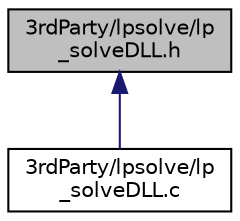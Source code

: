 digraph "3rdParty/lpsolve/lp_solveDLL.h"
{
  edge [fontname="Helvetica",fontsize="10",labelfontname="Helvetica",labelfontsize="10"];
  node [fontname="Helvetica",fontsize="10",shape=record];
  Node2 [label="3rdParty/lpsolve/lp\l_solveDLL.h",height=0.2,width=0.4,color="black", fillcolor="grey75", style="filled", fontcolor="black"];
  Node2 -> Node3 [dir="back",color="midnightblue",fontsize="10",style="solid",fontname="Helvetica"];
  Node3 [label="3rdParty/lpsolve/lp\l_solveDLL.c",height=0.2,width=0.4,color="black", fillcolor="white", style="filled",URL="$d7/d56/lp__solve_d_l_l_8c.html"];
}
